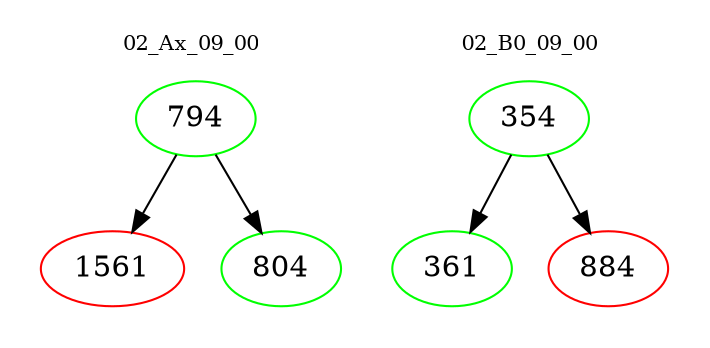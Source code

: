 digraph{
subgraph cluster_0 {
color = white
label = "02_Ax_09_00";
fontsize=10;
T0_794 [label="794", color="green"]
T0_794 -> T0_1561 [color="black"]
T0_1561 [label="1561", color="red"]
T0_794 -> T0_804 [color="black"]
T0_804 [label="804", color="green"]
}
subgraph cluster_1 {
color = white
label = "02_B0_09_00";
fontsize=10;
T1_354 [label="354", color="green"]
T1_354 -> T1_361 [color="black"]
T1_361 [label="361", color="green"]
T1_354 -> T1_884 [color="black"]
T1_884 [label="884", color="red"]
}
}

